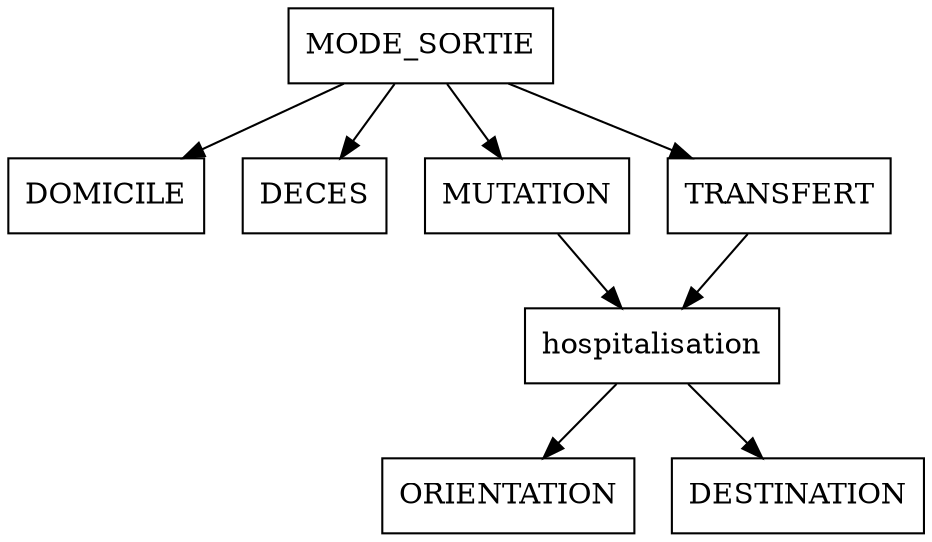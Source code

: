 digraph G {
    node[shape = box];
    Q1[label = "MODE_SORTIE"]
    Q2[label = "DOMICILE"]
    Q3[label = "DECES"]
    Q4[label = "MUTATION"]
    Q5[label = "TRANSFERT"]
    Q6[label = "hospitalisation"]
    Q7[label = "ORIENTATION"]
    Q8[label = "DESTINATION"]

    Q1 -> Q2
    Q1 -> Q3
    Q1 -> Q4
    Q1 -> Q5
    
    Q4 -> Q6
    Q5 -> Q6

    Q6 -> Q7
    Q6 -> Q8
}